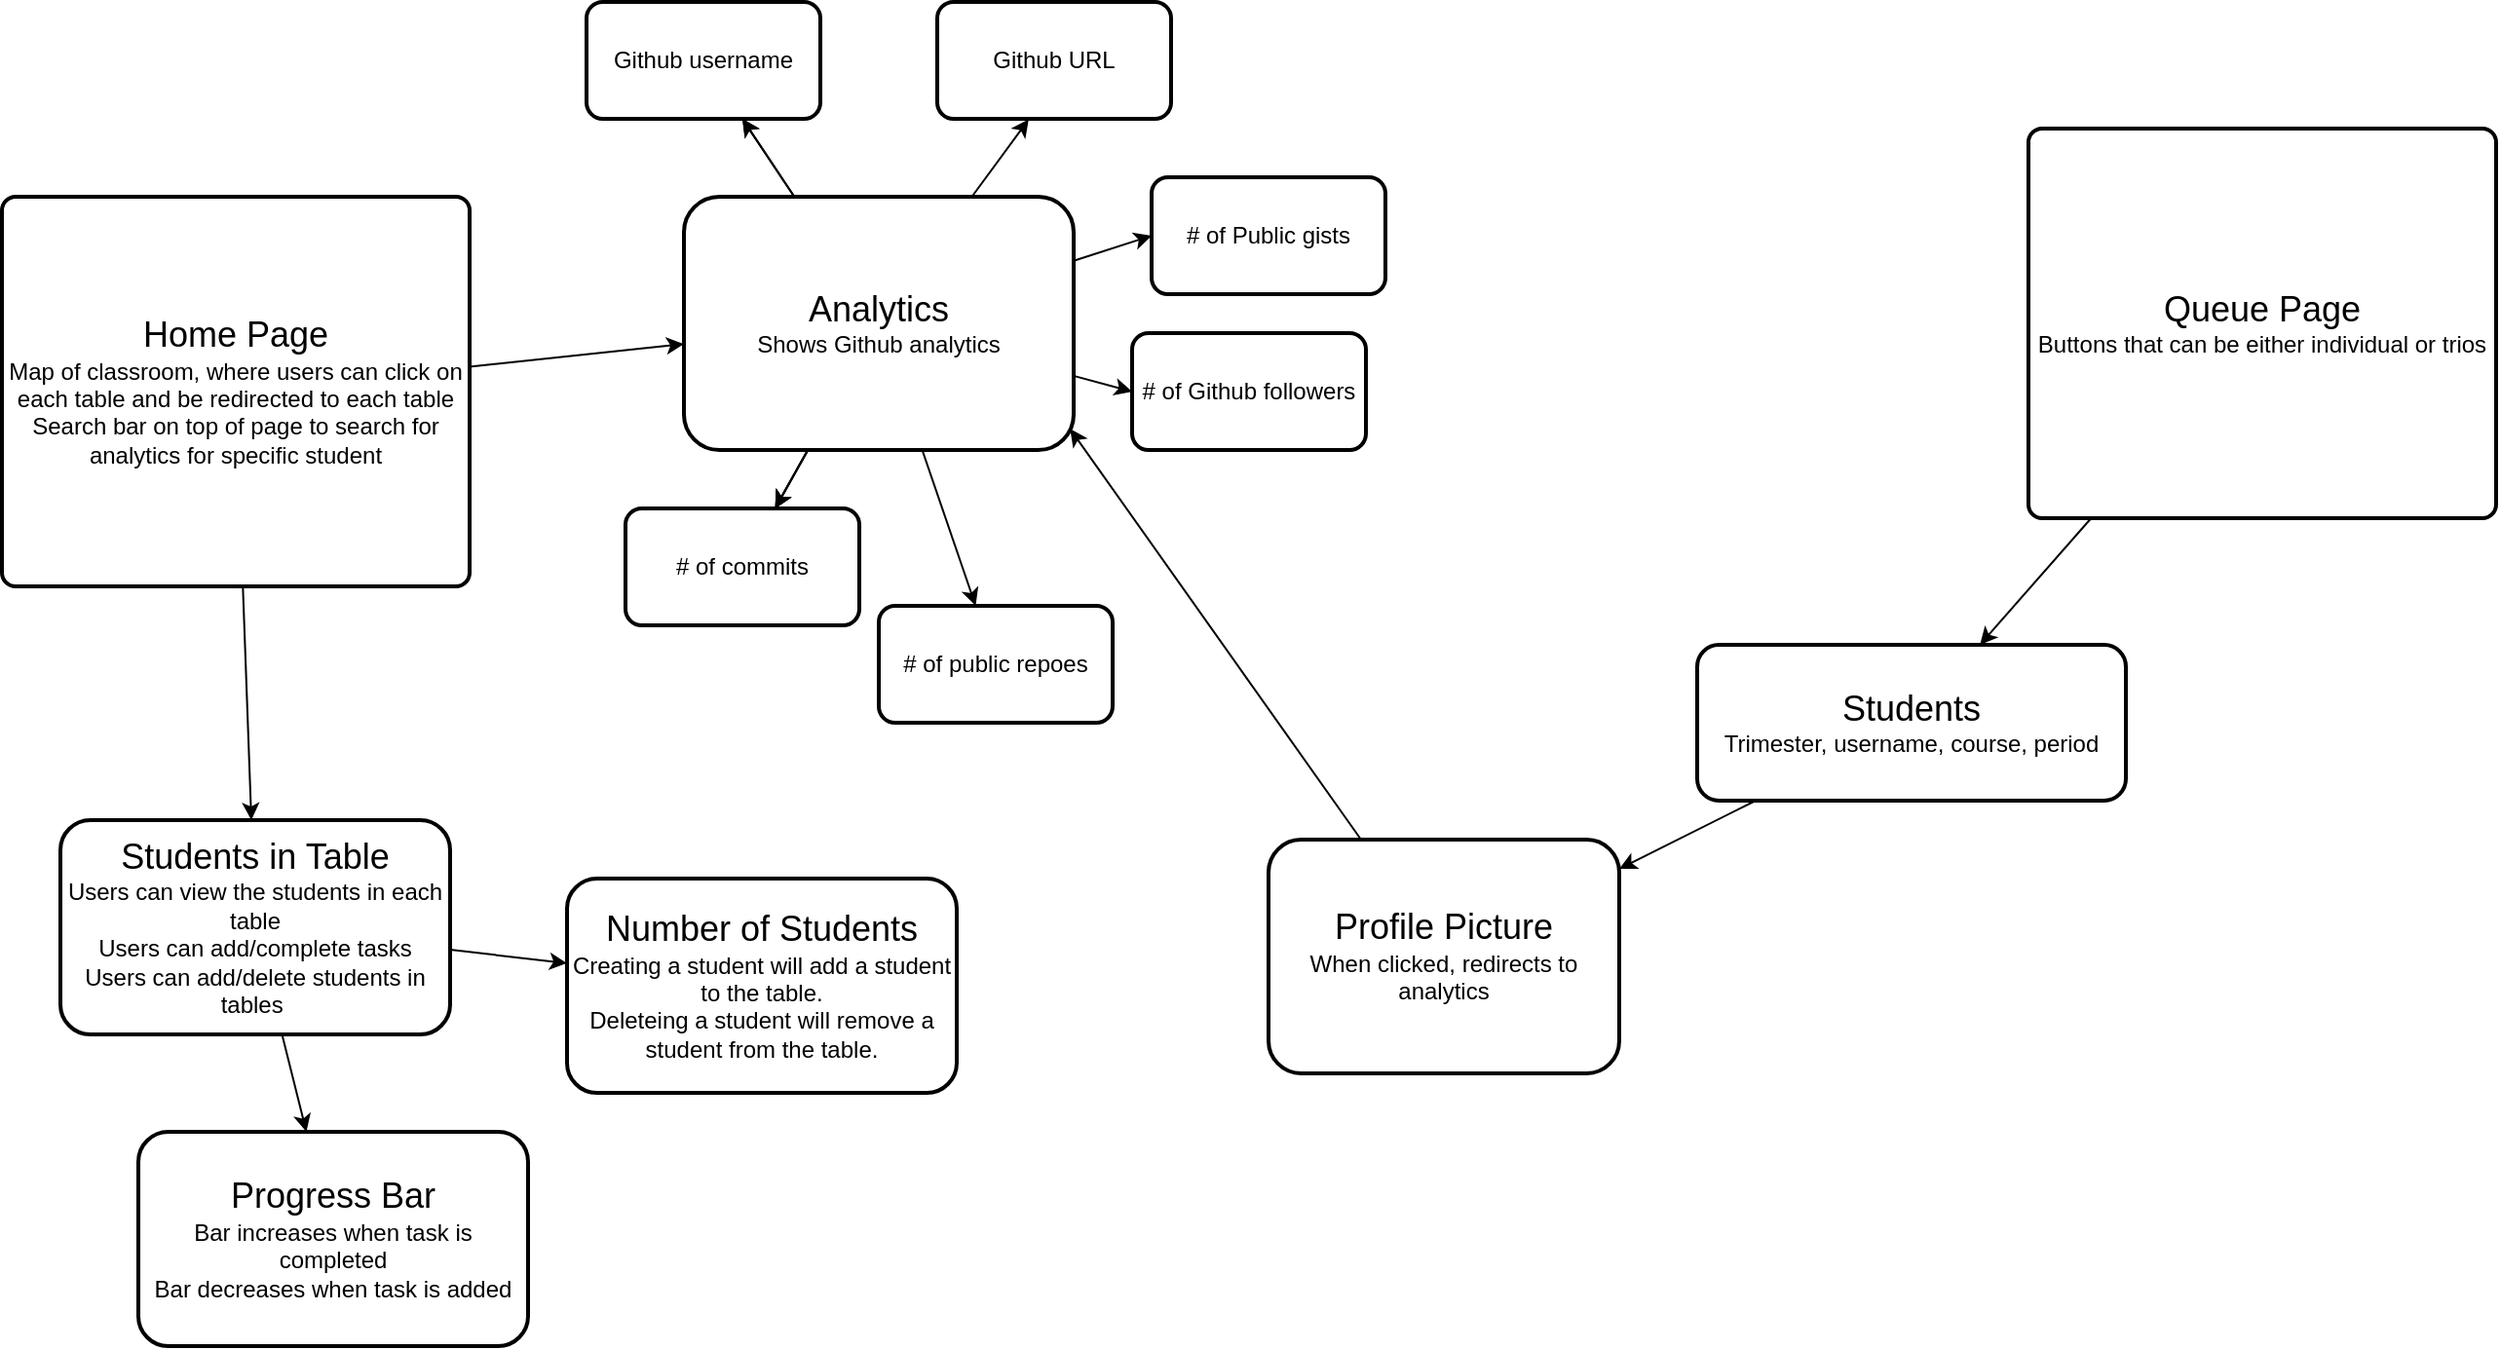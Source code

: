 <mxfile>
    <diagram id="JZCFE4c6fxL9Ami2ZndD" name="Page-1">
        <mxGraphModel dx="1533" dy="2078" grid="1" gridSize="10" guides="1" tooltips="1" connect="1" arrows="1" fold="1" page="1" pageScale="1" pageWidth="850" pageHeight="1100" math="0" shadow="0">
            <root>
                <mxCell id="0"/>
                <mxCell id="1" parent="0"/>
                <mxCell id="5" value="" style="edgeStyle=none;html=1;fontSize=12;" parent="1" source="2" target="4" edge="1">
                    <mxGeometry relative="1" as="geometry"/>
                </mxCell>
                <mxCell id="8" value="" style="edgeStyle=none;html=1;fontSize=12;" parent="1" source="2" target="7" edge="1">
                    <mxGeometry relative="1" as="geometry"/>
                </mxCell>
                <mxCell id="2" value="&lt;font style=&quot;&quot;&gt;&lt;span style=&quot;font-size: 18px;&quot;&gt;Home Page&lt;/span&gt;&lt;br&gt;&lt;font style=&quot;font-size: 12px;&quot;&gt;Map of classroom, where users can click on each table and be redirected to each table&lt;br&gt;&lt;/font&gt;Search bar on top of page to search for analytics for specific student&lt;br&gt;&lt;/font&gt;" style="rounded=1;whiteSpace=wrap;html=1;absoluteArcSize=1;arcSize=14;strokeWidth=2;" parent="1" vertex="1">
                    <mxGeometry x="170" y="60" width="240" height="200" as="geometry"/>
                </mxCell>
                <mxCell id="15" value="" style="edgeStyle=none;html=1;fontSize=12;" parent="1" source="4" target="14" edge="1">
                    <mxGeometry relative="1" as="geometry"/>
                </mxCell>
                <mxCell id="16" value="" style="edgeStyle=none;html=1;fontSize=12;" parent="1" source="4" target="14" edge="1">
                    <mxGeometry relative="1" as="geometry"/>
                </mxCell>
                <mxCell id="17" value="" style="edgeStyle=none;html=1;fontSize=12;" parent="1" source="4" target="14" edge="1">
                    <mxGeometry relative="1" as="geometry"/>
                </mxCell>
                <mxCell id="19" style="edgeStyle=none;html=1;fontSize=12;" parent="1" source="4" target="18" edge="1">
                    <mxGeometry relative="1" as="geometry"/>
                </mxCell>
                <mxCell id="21" style="edgeStyle=none;html=1;entryX=0;entryY=0.5;entryDx=0;entryDy=0;fontSize=12;" parent="1" source="4" target="20" edge="1">
                    <mxGeometry relative="1" as="geometry"/>
                </mxCell>
                <mxCell id="23" style="edgeStyle=none;html=1;entryX=0;entryY=0.5;entryDx=0;entryDy=0;fontSize=12;" parent="1" source="4" target="22" edge="1">
                    <mxGeometry relative="1" as="geometry"/>
                </mxCell>
                <mxCell id="25" value="" style="edgeStyle=none;html=1;fontSize=12;" parent="1" source="4" target="24" edge="1">
                    <mxGeometry relative="1" as="geometry"/>
                </mxCell>
                <mxCell id="26" value="" style="edgeStyle=none;html=1;fontSize=12;" parent="1" source="4" target="24" edge="1">
                    <mxGeometry relative="1" as="geometry"/>
                </mxCell>
                <mxCell id="28" style="edgeStyle=none;html=1;entryX=0.391;entryY=1.005;entryDx=0;entryDy=0;entryPerimeter=0;fontSize=12;" parent="1" source="4" target="27" edge="1">
                    <mxGeometry relative="1" as="geometry"/>
                </mxCell>
                <mxCell id="4" value="&lt;span style=&quot;font-size: 18px;&quot;&gt;Analytics&lt;/span&gt;&lt;br&gt;Shows Github analytics" style="whiteSpace=wrap;html=1;rounded=1;arcSize=14;strokeWidth=2;" parent="1" vertex="1">
                    <mxGeometry x="520" y="60" width="200" height="130" as="geometry"/>
                </mxCell>
                <mxCell id="11" value="" style="edgeStyle=none;html=1;fontSize=12;" parent="1" source="7" target="10" edge="1">
                    <mxGeometry relative="1" as="geometry"/>
                </mxCell>
                <mxCell id="13" value="" style="edgeStyle=none;html=1;fontSize=12;" parent="1" source="7" target="12" edge="1">
                    <mxGeometry relative="1" as="geometry"/>
                </mxCell>
                <mxCell id="7" value="&lt;font style=&quot;&quot;&gt;&lt;font style=&quot;font-size: 18px;&quot;&gt;Students in Table&lt;br&gt;&lt;/font&gt;Users can view the students in each table&lt;br&gt;Users can add/complete tasks&lt;br&gt;Users can add/delete students in tables&amp;nbsp;&lt;/font&gt;" style="rounded=1;whiteSpace=wrap;html=1;arcSize=14;strokeWidth=2;" parent="1" vertex="1">
                    <mxGeometry x="200" y="380" width="200" height="110" as="geometry"/>
                </mxCell>
                <mxCell id="10" value="&lt;font style=&quot;&quot;&gt;&lt;span style=&quot;font-size: 18px;&quot;&gt;Progress Bar&lt;br&gt;&lt;/span&gt;Bar increases when task is completed&lt;br&gt;Bar decreases when task is added&lt;br&gt;&lt;/font&gt;" style="rounded=1;whiteSpace=wrap;html=1;arcSize=14;strokeWidth=2;" parent="1" vertex="1">
                    <mxGeometry x="240" y="540" width="200" height="110" as="geometry"/>
                </mxCell>
                <mxCell id="12" value="&lt;font style=&quot;&quot;&gt;&lt;span style=&quot;font-size: 18px;&quot;&gt;Number of Students&lt;br&gt;&lt;/span&gt;Creating a student will add a student to the table.&lt;br&gt;Deleteing a student will remove a student from the table.&lt;br&gt;&lt;/font&gt;" style="rounded=1;whiteSpace=wrap;html=1;arcSize=14;strokeWidth=2;" parent="1" vertex="1">
                    <mxGeometry x="460" y="410" width="200" height="110" as="geometry"/>
                </mxCell>
                <mxCell id="14" value="# of commits" style="whiteSpace=wrap;html=1;rounded=1;arcSize=14;strokeWidth=2;" parent="1" vertex="1">
                    <mxGeometry x="490" y="220" width="120" height="60" as="geometry"/>
                </mxCell>
                <mxCell id="18" value="# of public repoes" style="whiteSpace=wrap;html=1;rounded=1;arcSize=14;strokeWidth=2;" parent="1" vertex="1">
                    <mxGeometry x="620" y="270" width="120" height="60" as="geometry"/>
                </mxCell>
                <mxCell id="20" value="# of Github followers" style="whiteSpace=wrap;html=1;rounded=1;arcSize=14;strokeWidth=2;" parent="1" vertex="1">
                    <mxGeometry x="750" y="130" width="120" height="60" as="geometry"/>
                </mxCell>
                <mxCell id="22" value="# of Public gists" style="whiteSpace=wrap;html=1;rounded=1;arcSize=14;strokeWidth=2;" parent="1" vertex="1">
                    <mxGeometry x="760" y="50" width="120" height="60" as="geometry"/>
                </mxCell>
                <mxCell id="24" value="Github username" style="whiteSpace=wrap;html=1;rounded=1;arcSize=14;strokeWidth=2;" parent="1" vertex="1">
                    <mxGeometry x="470" y="-40" width="120" height="60" as="geometry"/>
                </mxCell>
                <mxCell id="27" value="Github URL" style="whiteSpace=wrap;html=1;rounded=1;arcSize=14;strokeWidth=2;" parent="1" vertex="1">
                    <mxGeometry x="650" y="-40" width="120" height="60" as="geometry"/>
                </mxCell>
                <mxCell id="31" value="" style="edgeStyle=none;html=1;" edge="1" parent="1" source="29" target="30">
                    <mxGeometry relative="1" as="geometry"/>
                </mxCell>
                <mxCell id="29" value="&lt;font style=&quot;&quot;&gt;&lt;span style=&quot;font-size: 18px;&quot;&gt;Queue Page&lt;/span&gt;&lt;br&gt;Buttons that can be either individual or trios&lt;br&gt;&lt;/font&gt;" style="rounded=1;whiteSpace=wrap;html=1;absoluteArcSize=1;arcSize=14;strokeWidth=2;" vertex="1" parent="1">
                    <mxGeometry x="1210" y="25" width="240" height="200" as="geometry"/>
                </mxCell>
                <mxCell id="33" value="" style="edgeStyle=none;html=1;fontSize=12;" edge="1" parent="1" source="30" target="32">
                    <mxGeometry relative="1" as="geometry"/>
                </mxCell>
                <mxCell id="30" value="&lt;font style=&quot;&quot;&gt;&lt;span style=&quot;font-size: 18px;&quot;&gt;Students&lt;/span&gt;&lt;br&gt;&lt;font style=&quot;font-size: 12px;&quot;&gt;Trimester, username, course, period&lt;/font&gt;&lt;br&gt;&lt;/font&gt;" style="whiteSpace=wrap;html=1;rounded=1;arcSize=14;strokeWidth=2;" vertex="1" parent="1">
                    <mxGeometry x="1040" y="290" width="220" height="80" as="geometry"/>
                </mxCell>
                <mxCell id="35" value="" style="edgeStyle=none;html=1;fontSize=18;entryX=0.991;entryY=0.917;entryDx=0;entryDy=0;entryPerimeter=0;" edge="1" parent="1" source="32" target="4">
                    <mxGeometry relative="1" as="geometry">
                        <mxPoint x="703.793" y="190" as="targetPoint"/>
                    </mxGeometry>
                </mxCell>
                <mxCell id="32" value="&lt;font style=&quot;font-size: 18px;&quot;&gt;Profile Picture&lt;br&gt;&lt;/font&gt;When clicked, redirects to analytics" style="whiteSpace=wrap;html=1;rounded=1;arcSize=14;strokeWidth=2;" vertex="1" parent="1">
                    <mxGeometry x="820" y="390" width="180" height="120" as="geometry"/>
                </mxCell>
            </root>
        </mxGraphModel>
    </diagram>
</mxfile>